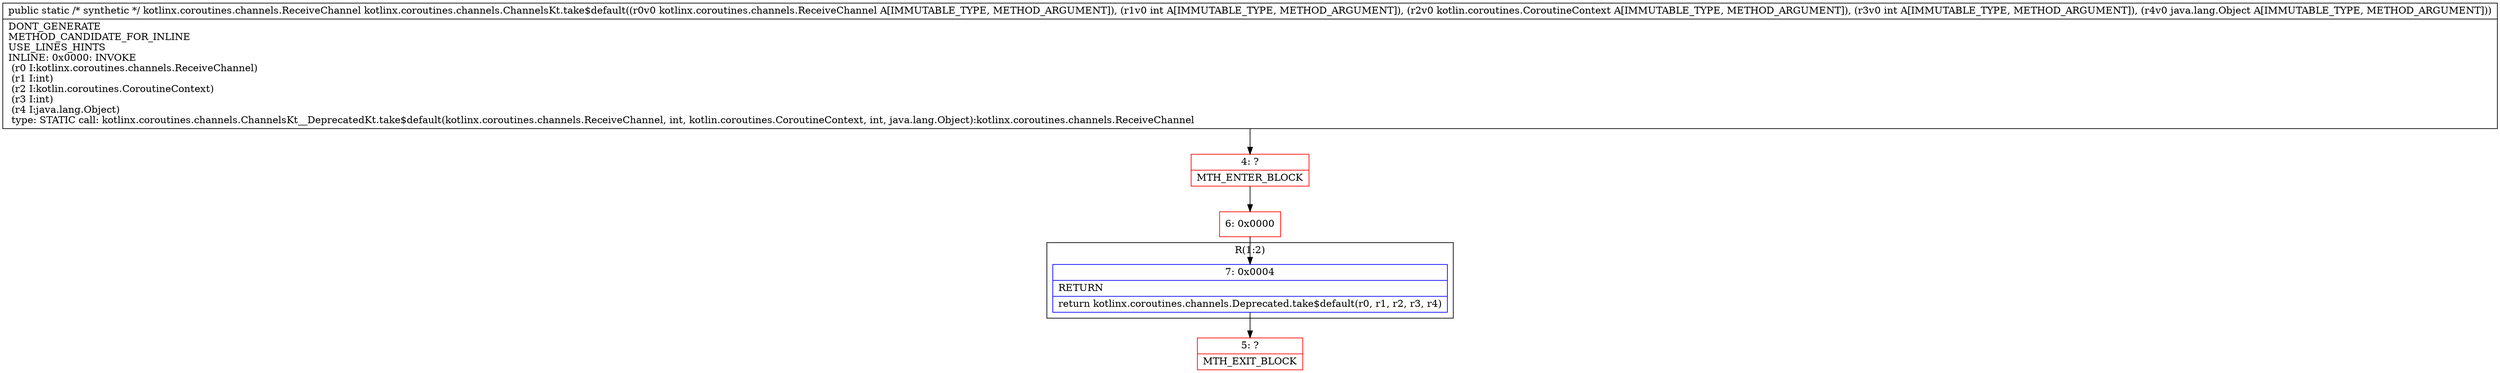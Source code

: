 digraph "CFG forkotlinx.coroutines.channels.ChannelsKt.take$default(Lkotlinx\/coroutines\/channels\/ReceiveChannel;ILkotlin\/coroutines\/CoroutineContext;ILjava\/lang\/Object;)Lkotlinx\/coroutines\/channels\/ReceiveChannel;" {
subgraph cluster_Region_807766953 {
label = "R(1:2)";
node [shape=record,color=blue];
Node_7 [shape=record,label="{7\:\ 0x0004|RETURN\l|return kotlinx.coroutines.channels.Deprecated.take$default(r0, r1, r2, r3, r4)\l}"];
}
Node_4 [shape=record,color=red,label="{4\:\ ?|MTH_ENTER_BLOCK\l}"];
Node_6 [shape=record,color=red,label="{6\:\ 0x0000}"];
Node_5 [shape=record,color=red,label="{5\:\ ?|MTH_EXIT_BLOCK\l}"];
MethodNode[shape=record,label="{public static \/* synthetic *\/ kotlinx.coroutines.channels.ReceiveChannel kotlinx.coroutines.channels.ChannelsKt.take$default((r0v0 kotlinx.coroutines.channels.ReceiveChannel A[IMMUTABLE_TYPE, METHOD_ARGUMENT]), (r1v0 int A[IMMUTABLE_TYPE, METHOD_ARGUMENT]), (r2v0 kotlin.coroutines.CoroutineContext A[IMMUTABLE_TYPE, METHOD_ARGUMENT]), (r3v0 int A[IMMUTABLE_TYPE, METHOD_ARGUMENT]), (r4v0 java.lang.Object A[IMMUTABLE_TYPE, METHOD_ARGUMENT]))  | DONT_GENERATE\lMETHOD_CANDIDATE_FOR_INLINE\lUSE_LINES_HINTS\lINLINE: 0x0000: INVOKE  \l  (r0 I:kotlinx.coroutines.channels.ReceiveChannel)\l  (r1 I:int)\l  (r2 I:kotlin.coroutines.CoroutineContext)\l  (r3 I:int)\l  (r4 I:java.lang.Object)\l type: STATIC call: kotlinx.coroutines.channels.ChannelsKt__DeprecatedKt.take$default(kotlinx.coroutines.channels.ReceiveChannel, int, kotlin.coroutines.CoroutineContext, int, java.lang.Object):kotlinx.coroutines.channels.ReceiveChannel\l}"];
MethodNode -> Node_4;Node_7 -> Node_5;
Node_4 -> Node_6;
Node_6 -> Node_7;
}

